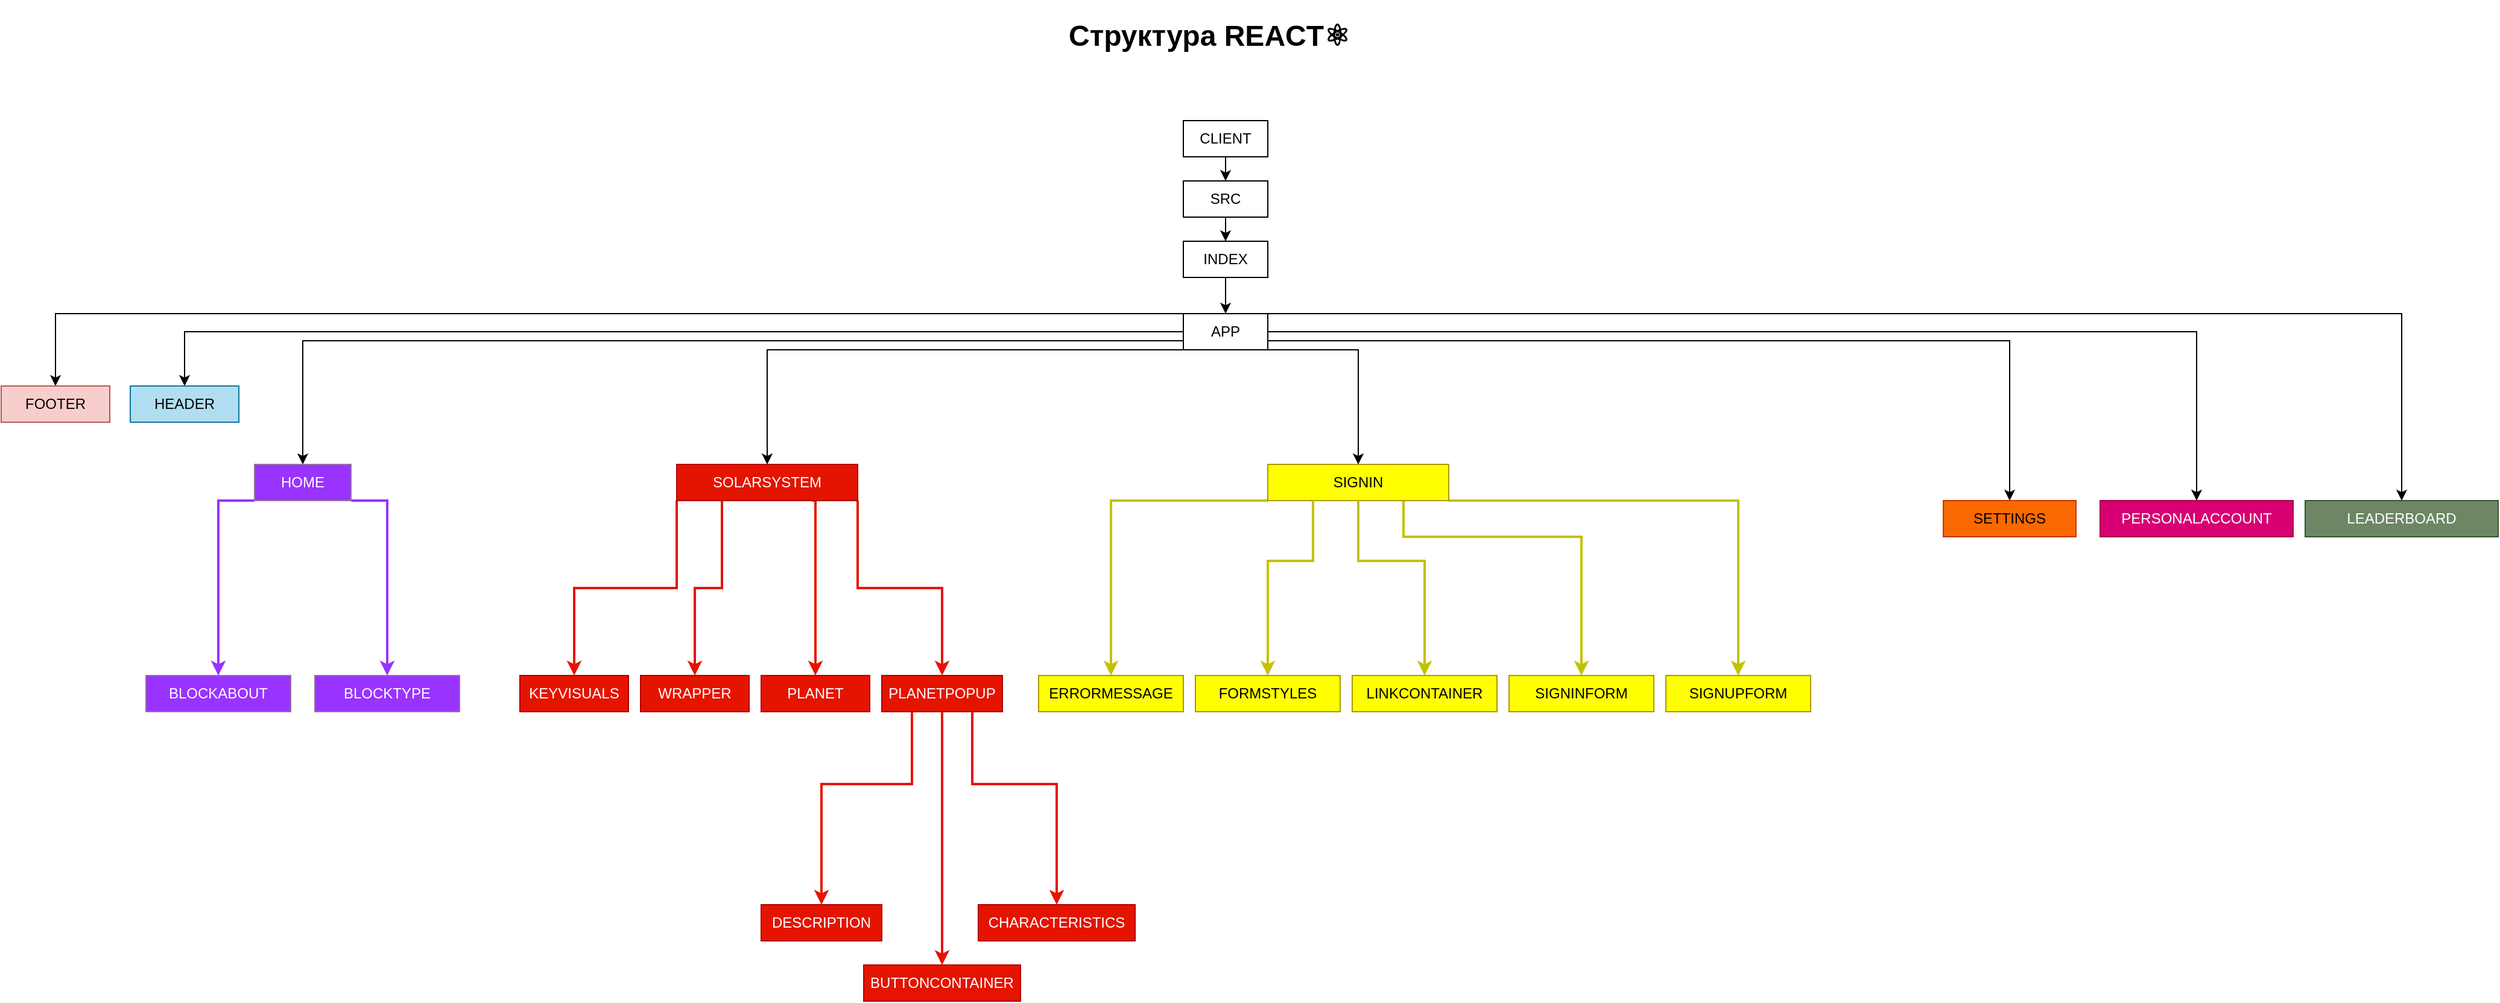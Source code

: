 <mxfile version="21.0.2" type="github">
  <diagram name="Страница 1" id="YKtPYQO8wa03fxg8JKda">
    <mxGraphModel dx="3041" dy="796" grid="1" gridSize="10" guides="1" tooltips="1" connect="1" arrows="1" fold="1" page="1" pageScale="1" pageWidth="827" pageHeight="1169" math="0" shadow="0">
      <root>
        <mxCell id="0" />
        <mxCell id="1" parent="0" />
        <mxCell id="ZBkXJVO4RK4Mc3N5oWM4-7" value="" style="edgeStyle=orthogonalEdgeStyle;rounded=0;orthogonalLoop=1;jettySize=auto;html=1;" edge="1" parent="1" source="ZBkXJVO4RK4Mc3N5oWM4-2" target="ZBkXJVO4RK4Mc3N5oWM4-6">
          <mxGeometry relative="1" as="geometry" />
        </mxCell>
        <mxCell id="ZBkXJVO4RK4Mc3N5oWM4-2" value="CLIENT" style="rounded=0;whiteSpace=wrap;html=1;" vertex="1" parent="1">
          <mxGeometry x="50" y="150" width="70" height="30" as="geometry" />
        </mxCell>
        <mxCell id="ZBkXJVO4RK4Mc3N5oWM4-9" value="" style="edgeStyle=orthogonalEdgeStyle;rounded=0;orthogonalLoop=1;jettySize=auto;html=1;" edge="1" parent="1" source="ZBkXJVO4RK4Mc3N5oWM4-6" target="ZBkXJVO4RK4Mc3N5oWM4-8">
          <mxGeometry relative="1" as="geometry" />
        </mxCell>
        <mxCell id="ZBkXJVO4RK4Mc3N5oWM4-6" value="SRC" style="rounded=0;whiteSpace=wrap;html=1;" vertex="1" parent="1">
          <mxGeometry x="50" y="200" width="70" height="30" as="geometry" />
        </mxCell>
        <mxCell id="ZBkXJVO4RK4Mc3N5oWM4-11" value="" style="edgeStyle=orthogonalEdgeStyle;rounded=0;orthogonalLoop=1;jettySize=auto;html=1;" edge="1" parent="1" source="ZBkXJVO4RK4Mc3N5oWM4-8" target="ZBkXJVO4RK4Mc3N5oWM4-10">
          <mxGeometry relative="1" as="geometry" />
        </mxCell>
        <mxCell id="ZBkXJVO4RK4Mc3N5oWM4-8" value="INDEX" style="rounded=0;whiteSpace=wrap;html=1;" vertex="1" parent="1">
          <mxGeometry x="50" y="250" width="70" height="30" as="geometry" />
        </mxCell>
        <mxCell id="ZBkXJVO4RK4Mc3N5oWM4-15" value="" style="edgeStyle=orthogonalEdgeStyle;rounded=0;orthogonalLoop=1;jettySize=auto;html=1;" edge="1" parent="1" source="ZBkXJVO4RK4Mc3N5oWM4-10" target="ZBkXJVO4RK4Mc3N5oWM4-14">
          <mxGeometry relative="1" as="geometry" />
        </mxCell>
        <mxCell id="ZBkXJVO4RK4Mc3N5oWM4-17" style="edgeStyle=orthogonalEdgeStyle;rounded=0;orthogonalLoop=1;jettySize=auto;html=1;exitX=0;exitY=1;exitDx=0;exitDy=0;entryX=0.5;entryY=0;entryDx=0;entryDy=0;" edge="1" parent="1" source="ZBkXJVO4RK4Mc3N5oWM4-10" target="ZBkXJVO4RK4Mc3N5oWM4-16">
          <mxGeometry relative="1" as="geometry">
            <Array as="points">
              <mxPoint x="-295" y="340" />
            </Array>
          </mxGeometry>
        </mxCell>
        <mxCell id="ZBkXJVO4RK4Mc3N5oWM4-19" style="edgeStyle=orthogonalEdgeStyle;rounded=0;orthogonalLoop=1;jettySize=auto;html=1;exitX=1;exitY=1;exitDx=0;exitDy=0;entryX=0.5;entryY=0;entryDx=0;entryDy=0;" edge="1" parent="1" source="ZBkXJVO4RK4Mc3N5oWM4-10" target="ZBkXJVO4RK4Mc3N5oWM4-18">
          <mxGeometry relative="1" as="geometry">
            <Array as="points">
              <mxPoint x="195" y="340" />
            </Array>
          </mxGeometry>
        </mxCell>
        <mxCell id="ZBkXJVO4RK4Mc3N5oWM4-20" style="edgeStyle=orthogonalEdgeStyle;rounded=0;orthogonalLoop=1;jettySize=auto;html=1;exitX=0;exitY=0.75;exitDx=0;exitDy=0;entryX=0.5;entryY=0;entryDx=0;entryDy=0;" edge="1" parent="1" source="ZBkXJVO4RK4Mc3N5oWM4-10" target="ZBkXJVO4RK4Mc3N5oWM4-21">
          <mxGeometry relative="1" as="geometry">
            <mxPoint x="-220" y="440" as="targetPoint" />
          </mxGeometry>
        </mxCell>
        <mxCell id="ZBkXJVO4RK4Mc3N5oWM4-22" style="edgeStyle=orthogonalEdgeStyle;rounded=0;orthogonalLoop=1;jettySize=auto;html=1;exitX=0;exitY=0;exitDx=0;exitDy=0;entryX=0.5;entryY=0;entryDx=0;entryDy=0;" edge="1" parent="1" source="ZBkXJVO4RK4Mc3N5oWM4-10" target="ZBkXJVO4RK4Mc3N5oWM4-23">
          <mxGeometry relative="1" as="geometry">
            <mxPoint x="-400" y="370" as="targetPoint" />
            <Array as="points">
              <mxPoint x="-885" y="310" />
            </Array>
          </mxGeometry>
        </mxCell>
        <mxCell id="ZBkXJVO4RK4Mc3N5oWM4-24" style="edgeStyle=orthogonalEdgeStyle;rounded=0;orthogonalLoop=1;jettySize=auto;html=1;exitX=1;exitY=0.5;exitDx=0;exitDy=0;entryX=0.5;entryY=0;entryDx=0;entryDy=0;" edge="1" parent="1" source="ZBkXJVO4RK4Mc3N5oWM4-10" target="ZBkXJVO4RK4Mc3N5oWM4-25">
          <mxGeometry relative="1" as="geometry">
            <mxPoint x="360" y="400" as="targetPoint" />
          </mxGeometry>
        </mxCell>
        <mxCell id="ZBkXJVO4RK4Mc3N5oWM4-26" style="edgeStyle=orthogonalEdgeStyle;rounded=0;orthogonalLoop=1;jettySize=auto;html=1;exitX=1;exitY=0.75;exitDx=0;exitDy=0;entryX=0.5;entryY=0;entryDx=0;entryDy=0;" edge="1" parent="1" source="ZBkXJVO4RK4Mc3N5oWM4-10" target="ZBkXJVO4RK4Mc3N5oWM4-27">
          <mxGeometry relative="1" as="geometry">
            <mxPoint x="340" y="440" as="targetPoint" />
          </mxGeometry>
        </mxCell>
        <mxCell id="ZBkXJVO4RK4Mc3N5oWM4-28" style="edgeStyle=orthogonalEdgeStyle;rounded=0;orthogonalLoop=1;jettySize=auto;html=1;exitX=1;exitY=0;exitDx=0;exitDy=0;entryX=0.5;entryY=0;entryDx=0;entryDy=0;" edge="1" parent="1" source="ZBkXJVO4RK4Mc3N5oWM4-10" target="ZBkXJVO4RK4Mc3N5oWM4-29">
          <mxGeometry relative="1" as="geometry">
            <mxPoint x="680" y="440" as="targetPoint" />
            <Array as="points">
              <mxPoint x="1060" y="310" />
            </Array>
          </mxGeometry>
        </mxCell>
        <mxCell id="ZBkXJVO4RK4Mc3N5oWM4-10" value="APP" style="rounded=0;whiteSpace=wrap;html=1;" vertex="1" parent="1">
          <mxGeometry x="50" y="310" width="70" height="30" as="geometry" />
        </mxCell>
        <mxCell id="ZBkXJVO4RK4Mc3N5oWM4-14" value="HEADER" style="rounded=0;whiteSpace=wrap;html=1;fillColor=#b1ddf0;strokeColor=#10739e;" vertex="1" parent="1">
          <mxGeometry x="-823" y="370" width="90" height="30" as="geometry" />
        </mxCell>
        <mxCell id="ZBkXJVO4RK4Mc3N5oWM4-66" style="edgeStyle=orthogonalEdgeStyle;rounded=0;orthogonalLoop=1;jettySize=auto;html=1;exitX=0;exitY=1;exitDx=0;exitDy=0;entryX=0.5;entryY=0;entryDx=0;entryDy=0;strokeWidth=2;strokeColor=#E51400;" edge="1" parent="1" source="ZBkXJVO4RK4Mc3N5oWM4-16" target="ZBkXJVO4RK4Mc3N5oWM4-40">
          <mxGeometry relative="1" as="geometry" />
        </mxCell>
        <mxCell id="ZBkXJVO4RK4Mc3N5oWM4-67" style="edgeStyle=orthogonalEdgeStyle;rounded=0;orthogonalLoop=1;jettySize=auto;html=1;exitX=0.25;exitY=1;exitDx=0;exitDy=0;entryX=0.5;entryY=0;entryDx=0;entryDy=0;strokeWidth=2;strokeColor=#E51400;" edge="1" parent="1" source="ZBkXJVO4RK4Mc3N5oWM4-16" target="ZBkXJVO4RK4Mc3N5oWM4-41">
          <mxGeometry relative="1" as="geometry" />
        </mxCell>
        <mxCell id="ZBkXJVO4RK4Mc3N5oWM4-68" style="edgeStyle=orthogonalEdgeStyle;rounded=0;orthogonalLoop=1;jettySize=auto;html=1;exitX=0.75;exitY=1;exitDx=0;exitDy=0;entryX=0.5;entryY=0;entryDx=0;entryDy=0;strokeWidth=2;strokeColor=#E51400;" edge="1" parent="1" source="ZBkXJVO4RK4Mc3N5oWM4-16" target="ZBkXJVO4RK4Mc3N5oWM4-42">
          <mxGeometry relative="1" as="geometry">
            <Array as="points">
              <mxPoint x="-255" y="465" />
            </Array>
          </mxGeometry>
        </mxCell>
        <mxCell id="ZBkXJVO4RK4Mc3N5oWM4-69" style="edgeStyle=orthogonalEdgeStyle;rounded=0;orthogonalLoop=1;jettySize=auto;html=1;exitX=1;exitY=1;exitDx=0;exitDy=0;entryX=0.5;entryY=0;entryDx=0;entryDy=0;strokeWidth=2;strokeColor=#E51400;" edge="1" parent="1" source="ZBkXJVO4RK4Mc3N5oWM4-16" target="ZBkXJVO4RK4Mc3N5oWM4-43">
          <mxGeometry relative="1" as="geometry" />
        </mxCell>
        <mxCell id="ZBkXJVO4RK4Mc3N5oWM4-16" value="SOLARSYSTEM" style="rounded=0;whiteSpace=wrap;html=1;fillColor=#e51400;strokeColor=#B20000;fontColor=#ffffff;" vertex="1" parent="1">
          <mxGeometry x="-370" y="435" width="150" height="30" as="geometry" />
        </mxCell>
        <mxCell id="ZBkXJVO4RK4Mc3N5oWM4-55" value="" style="edgeStyle=orthogonalEdgeStyle;rounded=0;orthogonalLoop=1;jettySize=auto;html=1;strokeWidth=2;strokeColor=#C2C200;exitX=0;exitY=1;exitDx=0;exitDy=0;" edge="1" parent="1" source="ZBkXJVO4RK4Mc3N5oWM4-18" target="ZBkXJVO4RK4Mc3N5oWM4-54">
          <mxGeometry relative="1" as="geometry">
            <Array as="points">
              <mxPoint x="-10" y="465" />
            </Array>
          </mxGeometry>
        </mxCell>
        <mxCell id="ZBkXJVO4RK4Mc3N5oWM4-70" style="edgeStyle=orthogonalEdgeStyle;rounded=0;orthogonalLoop=1;jettySize=auto;html=1;exitX=0.75;exitY=1;exitDx=0;exitDy=0;entryX=0.5;entryY=0;entryDx=0;entryDy=0;strokeWidth=2;strokeColor=#C2C200;" edge="1" parent="1" source="ZBkXJVO4RK4Mc3N5oWM4-18" target="ZBkXJVO4RK4Mc3N5oWM4-62">
          <mxGeometry relative="1" as="geometry">
            <Array as="points">
              <mxPoint x="233" y="495" />
              <mxPoint x="380" y="495" />
            </Array>
          </mxGeometry>
        </mxCell>
        <mxCell id="ZBkXJVO4RK4Mc3N5oWM4-71" style="edgeStyle=orthogonalEdgeStyle;rounded=0;orthogonalLoop=1;jettySize=auto;html=1;exitX=1;exitY=1;exitDx=0;exitDy=0;entryX=0.5;entryY=0;entryDx=0;entryDy=0;strokeWidth=2;strokeColor=#C2C200;" edge="1" parent="1" source="ZBkXJVO4RK4Mc3N5oWM4-18" target="ZBkXJVO4RK4Mc3N5oWM4-64">
          <mxGeometry relative="1" as="geometry">
            <Array as="points">
              <mxPoint x="510" y="465" />
            </Array>
          </mxGeometry>
        </mxCell>
        <mxCell id="ZBkXJVO4RK4Mc3N5oWM4-18" value="SIGNIN" style="rounded=0;whiteSpace=wrap;html=1;fillColor=#FFFF00;strokeColor=#B09500;fontColor=#000000;" vertex="1" parent="1">
          <mxGeometry x="120" y="435" width="150" height="30" as="geometry" />
        </mxCell>
        <mxCell id="ZBkXJVO4RK4Mc3N5oWM4-31" style="edgeStyle=orthogonalEdgeStyle;rounded=0;orthogonalLoop=1;jettySize=auto;html=1;exitX=0;exitY=1;exitDx=0;exitDy=0;strokeColor=#9933FF;strokeWidth=2;entryX=0.5;entryY=0;entryDx=0;entryDy=0;" edge="1" parent="1" source="ZBkXJVO4RK4Mc3N5oWM4-21" target="ZBkXJVO4RK4Mc3N5oWM4-32">
          <mxGeometry relative="1" as="geometry">
            <mxPoint x="-670" y="515" as="targetPoint" />
            <Array as="points">
              <mxPoint x="-750" y="465" />
            </Array>
          </mxGeometry>
        </mxCell>
        <mxCell id="ZBkXJVO4RK4Mc3N5oWM4-34" style="edgeStyle=orthogonalEdgeStyle;rounded=0;orthogonalLoop=1;jettySize=auto;html=1;exitX=1;exitY=1;exitDx=0;exitDy=0;entryX=0.5;entryY=0;entryDx=0;entryDy=0;strokeWidth=2;strokeColor=#9933FF;" edge="1" parent="1" source="ZBkXJVO4RK4Mc3N5oWM4-21" target="ZBkXJVO4RK4Mc3N5oWM4-33">
          <mxGeometry relative="1" as="geometry">
            <Array as="points">
              <mxPoint x="-610" y="465" />
              <mxPoint x="-610" y="525" />
            </Array>
          </mxGeometry>
        </mxCell>
        <mxCell id="ZBkXJVO4RK4Mc3N5oWM4-21" value="HOME" style="rounded=0;whiteSpace=wrap;html=1;fillColor=#9933FF;strokeColor=#9673a6;fontColor=#FFFFFF;" vertex="1" parent="1">
          <mxGeometry x="-720" y="435" width="80" height="30" as="geometry" />
        </mxCell>
        <mxCell id="ZBkXJVO4RK4Mc3N5oWM4-23" value="FOOTER" style="rounded=0;whiteSpace=wrap;html=1;fillColor=#f8cecc;strokeColor=#b85450;" vertex="1" parent="1">
          <mxGeometry x="-930" y="370" width="90" height="30" as="geometry" />
        </mxCell>
        <mxCell id="ZBkXJVO4RK4Mc3N5oWM4-25" value="PERSONALACCOUNT" style="rounded=0;whiteSpace=wrap;html=1;fillColor=#d80073;fontColor=#ffffff;strokeColor=#A50040;" vertex="1" parent="1">
          <mxGeometry x="810" y="465" width="160" height="30" as="geometry" />
        </mxCell>
        <mxCell id="ZBkXJVO4RK4Mc3N5oWM4-27" value="SETTINGS" style="rounded=0;whiteSpace=wrap;html=1;fillColor=#fa6800;strokeColor=#C73500;fontColor=#000000;" vertex="1" parent="1">
          <mxGeometry x="680" y="465" width="110" height="30" as="geometry" />
        </mxCell>
        <mxCell id="ZBkXJVO4RK4Mc3N5oWM4-29" value="LEADERBOARD" style="rounded=0;whiteSpace=wrap;html=1;fillColor=#6d8764;fontColor=#ffffff;strokeColor=#3A5431;" vertex="1" parent="1">
          <mxGeometry x="980" y="465" width="160" height="30" as="geometry" />
        </mxCell>
        <mxCell id="ZBkXJVO4RK4Mc3N5oWM4-30" value="&lt;h1&gt;Структура REACT⚛️&lt;/h1&gt;" style="text;html=1;strokeColor=none;fillColor=none;spacing=5;spacingTop=-20;whiteSpace=wrap;overflow=hidden;rounded=0;" vertex="1" parent="1">
          <mxGeometry x="-50" y="60" width="280" height="35" as="geometry" />
        </mxCell>
        <mxCell id="ZBkXJVO4RK4Mc3N5oWM4-32" value="BLOCKABOUT" style="rounded=0;whiteSpace=wrap;html=1;fillColor=#9933FF;strokeColor=#9673a6;fontColor=#FFFFFF;" vertex="1" parent="1">
          <mxGeometry x="-810" y="610" width="120" height="30" as="geometry" />
        </mxCell>
        <mxCell id="ZBkXJVO4RK4Mc3N5oWM4-33" value="BLOCKTYPE" style="rounded=0;whiteSpace=wrap;html=1;fillColor=#9933FF;strokeColor=#9673a6;fontColor=#FFFFFF;" vertex="1" parent="1">
          <mxGeometry x="-670" y="610" width="120" height="30" as="geometry" />
        </mxCell>
        <mxCell id="ZBkXJVO4RK4Mc3N5oWM4-40" value="KEYVISUALS" style="rounded=0;whiteSpace=wrap;html=1;fillColor=#e51400;strokeColor=#B20000;fontColor=#ffffff;" vertex="1" parent="1">
          <mxGeometry x="-500" y="610" width="90" height="30" as="geometry" />
        </mxCell>
        <mxCell id="ZBkXJVO4RK4Mc3N5oWM4-41" value="WRAPPER" style="rounded=0;whiteSpace=wrap;html=1;fillColor=#e51400;strokeColor=#B20000;fontColor=#ffffff;" vertex="1" parent="1">
          <mxGeometry x="-400" y="610" width="90" height="30" as="geometry" />
        </mxCell>
        <mxCell id="ZBkXJVO4RK4Mc3N5oWM4-42" value="PLANET" style="rounded=0;whiteSpace=wrap;html=1;fillColor=#e51400;strokeColor=#B20000;fontColor=#ffffff;" vertex="1" parent="1">
          <mxGeometry x="-300" y="610" width="90" height="30" as="geometry" />
        </mxCell>
        <mxCell id="ZBkXJVO4RK4Mc3N5oWM4-43" value="PLANETPOPUP" style="rounded=0;whiteSpace=wrap;html=1;fillColor=#e51400;strokeColor=#B20000;fontColor=#ffffff;" vertex="1" parent="1">
          <mxGeometry x="-200" y="610" width="100" height="30" as="geometry" />
        </mxCell>
        <mxCell id="ZBkXJVO4RK4Mc3N5oWM4-47" style="edgeStyle=orthogonalEdgeStyle;rounded=0;orthogonalLoop=1;jettySize=auto;html=1;exitX=0.25;exitY=1;exitDx=0;exitDy=0;strokeWidth=2;strokeColor=#E51400;entryX=0.5;entryY=0;entryDx=0;entryDy=0;" edge="1" parent="1" source="ZBkXJVO4RK4Mc3N5oWM4-43" target="ZBkXJVO4RK4Mc3N5oWM4-51">
          <mxGeometry relative="1" as="geometry">
            <mxPoint x="-230" y="800" as="targetPoint" />
            <mxPoint x="-190" y="660" as="sourcePoint" />
            <Array as="points">
              <mxPoint x="-175" y="700" />
              <mxPoint x="-250" y="700" />
            </Array>
          </mxGeometry>
        </mxCell>
        <mxCell id="ZBkXJVO4RK4Mc3N5oWM4-48" style="edgeStyle=orthogonalEdgeStyle;rounded=0;orthogonalLoop=1;jettySize=auto;html=1;exitX=0.5;exitY=1;exitDx=0;exitDy=0;strokeWidth=2;strokeColor=#E51400;entryX=0.5;entryY=0;entryDx=0;entryDy=0;" edge="1" parent="1" source="ZBkXJVO4RK4Mc3N5oWM4-43" target="ZBkXJVO4RK4Mc3N5oWM4-52">
          <mxGeometry relative="1" as="geometry">
            <mxPoint x="-150" y="840" as="targetPoint" />
            <mxPoint x="-145" y="650" as="sourcePoint" />
            <Array as="points" />
          </mxGeometry>
        </mxCell>
        <mxCell id="ZBkXJVO4RK4Mc3N5oWM4-49" style="edgeStyle=orthogonalEdgeStyle;rounded=0;orthogonalLoop=1;jettySize=auto;html=1;exitX=0.75;exitY=1;exitDx=0;exitDy=0;strokeWidth=2;strokeColor=#E51400;entryX=0.5;entryY=0;entryDx=0;entryDy=0;" edge="1" parent="1" source="ZBkXJVO4RK4Mc3N5oWM4-43" target="ZBkXJVO4RK4Mc3N5oWM4-53">
          <mxGeometry relative="1" as="geometry">
            <mxPoint x="-70" y="800" as="targetPoint" />
            <mxPoint x="-100" y="660" as="sourcePoint" />
            <Array as="points">
              <mxPoint x="-125" y="700" />
              <mxPoint x="-55" y="700" />
            </Array>
          </mxGeometry>
        </mxCell>
        <mxCell id="ZBkXJVO4RK4Mc3N5oWM4-51" value="DESCRIPTION" style="rounded=0;whiteSpace=wrap;html=1;fillColor=#e51400;strokeColor=#B20000;fontColor=#ffffff;" vertex="1" parent="1">
          <mxGeometry x="-300" y="800" width="100" height="30" as="geometry" />
        </mxCell>
        <mxCell id="ZBkXJVO4RK4Mc3N5oWM4-52" value="BUTTONCONTAINER" style="rounded=0;whiteSpace=wrap;html=1;fillColor=#e51400;strokeColor=#B20000;fontColor=#ffffff;" vertex="1" parent="1">
          <mxGeometry x="-215" y="850" width="130" height="30" as="geometry" />
        </mxCell>
        <mxCell id="ZBkXJVO4RK4Mc3N5oWM4-53" value="CHARACTERISTICS" style="rounded=0;whiteSpace=wrap;html=1;fillColor=#e51400;strokeColor=#B20000;fontColor=#ffffff;" vertex="1" parent="1">
          <mxGeometry x="-120" y="800" width="130" height="30" as="geometry" />
        </mxCell>
        <mxCell id="ZBkXJVO4RK4Mc3N5oWM4-54" value="ERRORMESSAGE" style="rounded=0;whiteSpace=wrap;html=1;fillColor=#FFFF00;strokeColor=#B09500;fontColor=#000000;" vertex="1" parent="1">
          <mxGeometry x="-70" y="610" width="120" height="30" as="geometry" />
        </mxCell>
        <mxCell id="ZBkXJVO4RK4Mc3N5oWM4-56" value="" style="edgeStyle=orthogonalEdgeStyle;rounded=0;orthogonalLoop=1;jettySize=auto;html=1;strokeWidth=2;strokeColor=#C2C200;entryX=0.5;entryY=0;entryDx=0;entryDy=0;exitX=0.25;exitY=1;exitDx=0;exitDy=0;" edge="1" parent="1" target="ZBkXJVO4RK4Mc3N5oWM4-57" source="ZBkXJVO4RK4Mc3N5oWM4-18">
          <mxGeometry relative="1" as="geometry">
            <mxPoint x="130" y="525" as="sourcePoint" />
            <Array as="points">
              <mxPoint x="158" y="515" />
              <mxPoint x="120" y="515" />
            </Array>
          </mxGeometry>
        </mxCell>
        <mxCell id="ZBkXJVO4RK4Mc3N5oWM4-57" value="FORMSTYLES" style="rounded=0;whiteSpace=wrap;html=1;fillColor=#FFFF00;strokeColor=#B09500;fontColor=#000000;" vertex="1" parent="1">
          <mxGeometry x="60" y="610" width="120" height="30" as="geometry" />
        </mxCell>
        <mxCell id="ZBkXJVO4RK4Mc3N5oWM4-58" value="" style="edgeStyle=orthogonalEdgeStyle;rounded=0;orthogonalLoop=1;jettySize=auto;html=1;strokeWidth=2;strokeColor=#C2C200;exitX=0.5;exitY=1;exitDx=0;exitDy=0;entryX=0.5;entryY=0;entryDx=0;entryDy=0;" edge="1" parent="1" target="ZBkXJVO4RK4Mc3N5oWM4-59" source="ZBkXJVO4RK4Mc3N5oWM4-18">
          <mxGeometry relative="1" as="geometry">
            <mxPoint x="275" y="597" as="sourcePoint" />
            <mxPoint x="195" y="565" as="targetPoint" />
            <Array as="points">
              <mxPoint x="195" y="515" />
              <mxPoint x="250" y="515" />
            </Array>
          </mxGeometry>
        </mxCell>
        <mxCell id="ZBkXJVO4RK4Mc3N5oWM4-59" value="LINKCONTAINER" style="rounded=0;whiteSpace=wrap;html=1;fillColor=#FFFF00;strokeColor=#B09500;fontColor=#000000;" vertex="1" parent="1">
          <mxGeometry x="190" y="610" width="120" height="30" as="geometry" />
        </mxCell>
        <mxCell id="ZBkXJVO4RK4Mc3N5oWM4-62" value="SIGNINFORM" style="rounded=0;whiteSpace=wrap;html=1;fillColor=#FFFF00;strokeColor=#B09500;fontColor=#000000;" vertex="1" parent="1">
          <mxGeometry x="320" y="610" width="120" height="30" as="geometry" />
        </mxCell>
        <mxCell id="ZBkXJVO4RK4Mc3N5oWM4-64" value="SIGNUPFORM" style="rounded=0;whiteSpace=wrap;html=1;fillColor=#FFFF00;strokeColor=#B09500;fontColor=#000000;" vertex="1" parent="1">
          <mxGeometry x="450" y="610" width="120" height="30" as="geometry" />
        </mxCell>
      </root>
    </mxGraphModel>
  </diagram>
</mxfile>

